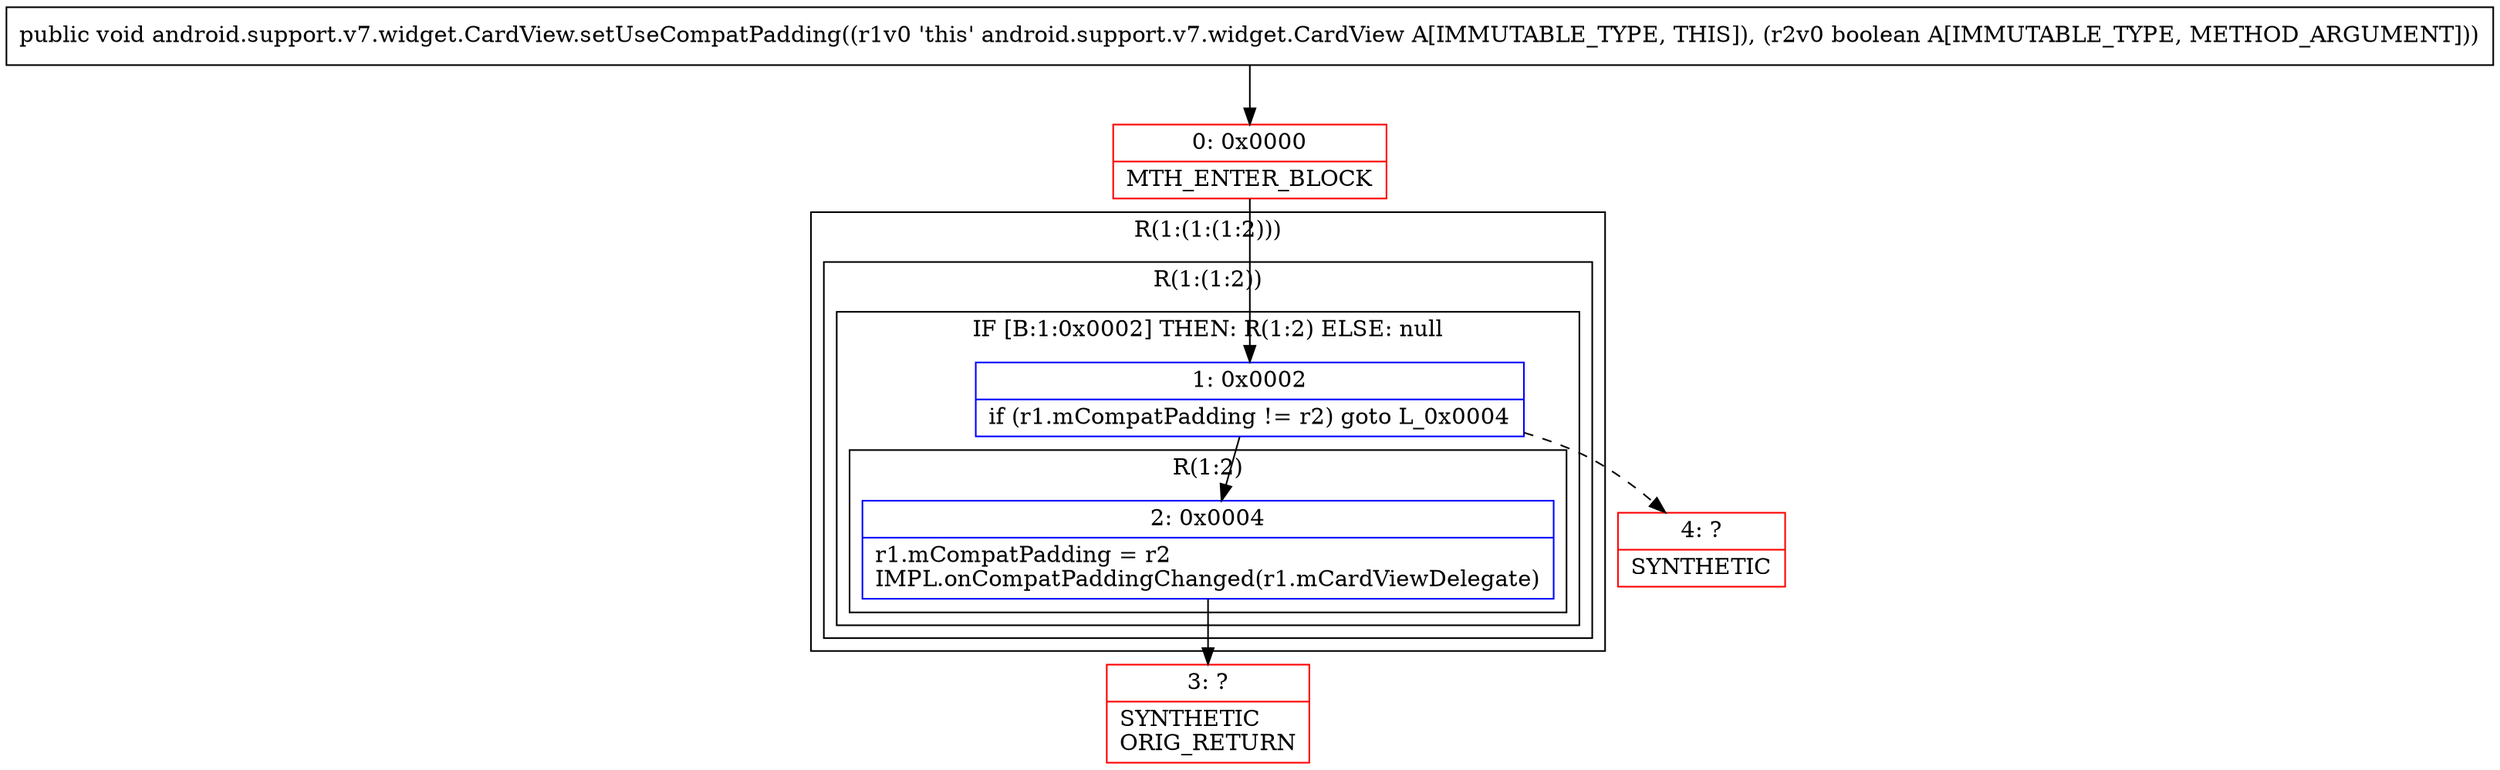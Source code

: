 digraph "CFG forandroid.support.v7.widget.CardView.setUseCompatPadding(Z)V" {
subgraph cluster_Region_1761877458 {
label = "R(1:(1:(1:2)))";
node [shape=record,color=blue];
subgraph cluster_Region_1845549564 {
label = "R(1:(1:2))";
node [shape=record,color=blue];
subgraph cluster_IfRegion_249194756 {
label = "IF [B:1:0x0002] THEN: R(1:2) ELSE: null";
node [shape=record,color=blue];
Node_1 [shape=record,label="{1\:\ 0x0002|if (r1.mCompatPadding != r2) goto L_0x0004\l}"];
subgraph cluster_Region_255966382 {
label = "R(1:2)";
node [shape=record,color=blue];
Node_2 [shape=record,label="{2\:\ 0x0004|r1.mCompatPadding = r2\lIMPL.onCompatPaddingChanged(r1.mCardViewDelegate)\l}"];
}
}
}
}
Node_0 [shape=record,color=red,label="{0\:\ 0x0000|MTH_ENTER_BLOCK\l}"];
Node_3 [shape=record,color=red,label="{3\:\ ?|SYNTHETIC\lORIG_RETURN\l}"];
Node_4 [shape=record,color=red,label="{4\:\ ?|SYNTHETIC\l}"];
MethodNode[shape=record,label="{public void android.support.v7.widget.CardView.setUseCompatPadding((r1v0 'this' android.support.v7.widget.CardView A[IMMUTABLE_TYPE, THIS]), (r2v0 boolean A[IMMUTABLE_TYPE, METHOD_ARGUMENT])) }"];
MethodNode -> Node_0;
Node_1 -> Node_2;
Node_1 -> Node_4[style=dashed];
Node_2 -> Node_3;
Node_0 -> Node_1;
}

